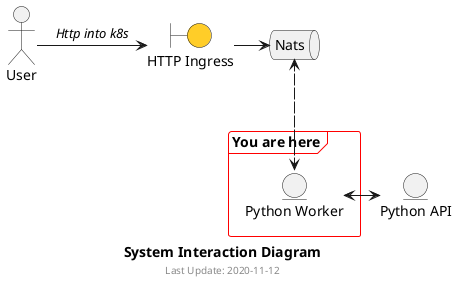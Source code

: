 @startuml interaction-diagram


skinparam frame {
    borderColor Red
}

caption <b>System Interaction Diagram</b> 
footer  Last Update: 2020-11-12

actor user as "User"
boundary http_ingress as "HTTP Ingress" #FFCD28
queue nats as "Nats"
frame "You are here" {
entity python_worker as "Python Worker"
}
entity python_api as "Python API"


user -> http_ingress : <i>Http into k8s</i>
http_ingress -> nats 
python_worker ..> nats 
nats ..> python_worker

python_worker -> python_api
python_api -> python_worker

@enduml
